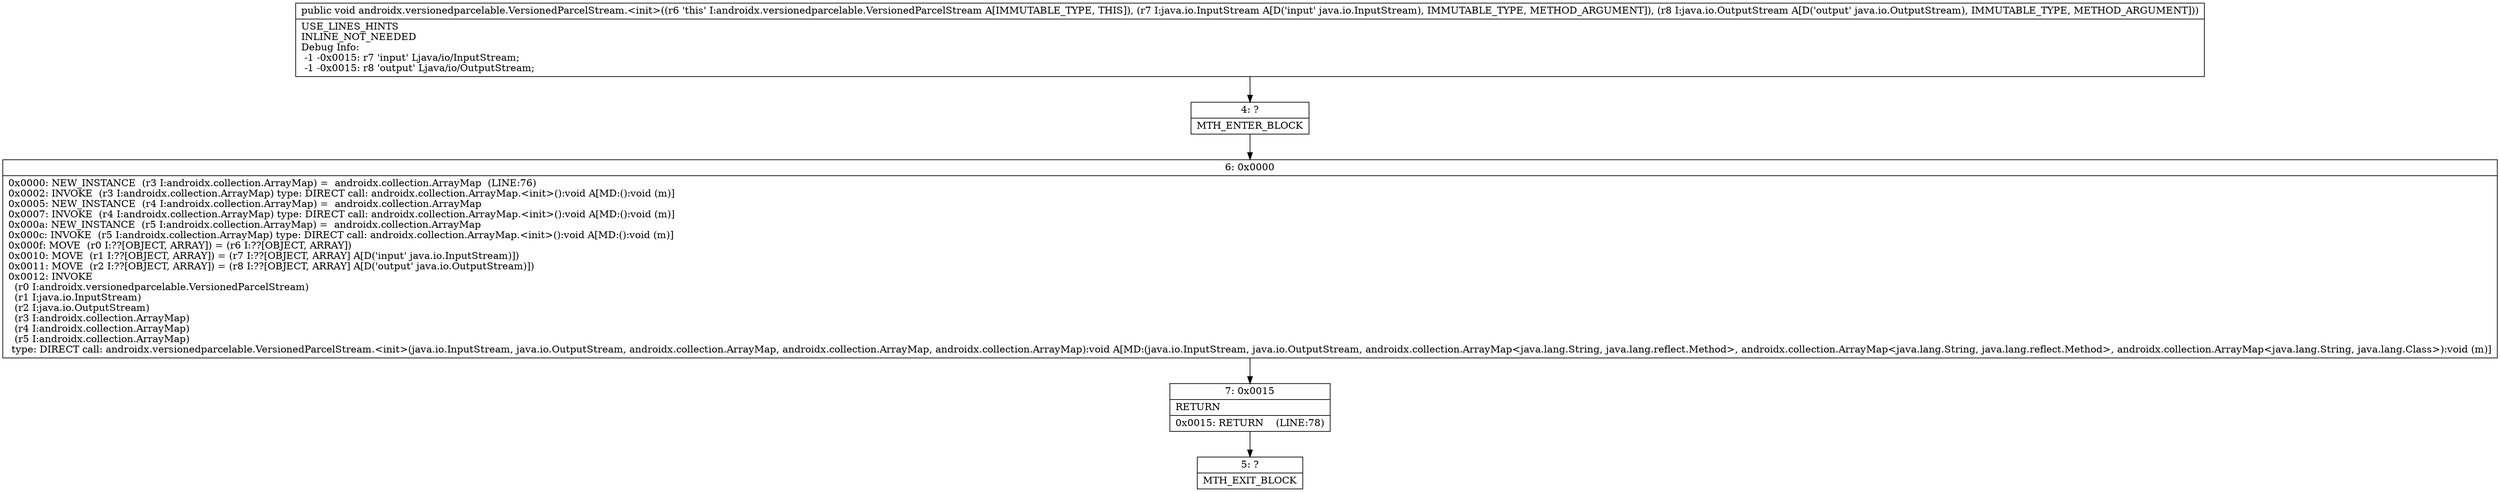 digraph "CFG forandroidx.versionedparcelable.VersionedParcelStream.\<init\>(Ljava\/io\/InputStream;Ljava\/io\/OutputStream;)V" {
Node_4 [shape=record,label="{4\:\ ?|MTH_ENTER_BLOCK\l}"];
Node_6 [shape=record,label="{6\:\ 0x0000|0x0000: NEW_INSTANCE  (r3 I:androidx.collection.ArrayMap) =  androidx.collection.ArrayMap  (LINE:76)\l0x0002: INVOKE  (r3 I:androidx.collection.ArrayMap) type: DIRECT call: androidx.collection.ArrayMap.\<init\>():void A[MD:():void (m)]\l0x0005: NEW_INSTANCE  (r4 I:androidx.collection.ArrayMap) =  androidx.collection.ArrayMap \l0x0007: INVOKE  (r4 I:androidx.collection.ArrayMap) type: DIRECT call: androidx.collection.ArrayMap.\<init\>():void A[MD:():void (m)]\l0x000a: NEW_INSTANCE  (r5 I:androidx.collection.ArrayMap) =  androidx.collection.ArrayMap \l0x000c: INVOKE  (r5 I:androidx.collection.ArrayMap) type: DIRECT call: androidx.collection.ArrayMap.\<init\>():void A[MD:():void (m)]\l0x000f: MOVE  (r0 I:??[OBJECT, ARRAY]) = (r6 I:??[OBJECT, ARRAY]) \l0x0010: MOVE  (r1 I:??[OBJECT, ARRAY]) = (r7 I:??[OBJECT, ARRAY] A[D('input' java.io.InputStream)]) \l0x0011: MOVE  (r2 I:??[OBJECT, ARRAY]) = (r8 I:??[OBJECT, ARRAY] A[D('output' java.io.OutputStream)]) \l0x0012: INVOKE  \l  (r0 I:androidx.versionedparcelable.VersionedParcelStream)\l  (r1 I:java.io.InputStream)\l  (r2 I:java.io.OutputStream)\l  (r3 I:androidx.collection.ArrayMap)\l  (r4 I:androidx.collection.ArrayMap)\l  (r5 I:androidx.collection.ArrayMap)\l type: DIRECT call: androidx.versionedparcelable.VersionedParcelStream.\<init\>(java.io.InputStream, java.io.OutputStream, androidx.collection.ArrayMap, androidx.collection.ArrayMap, androidx.collection.ArrayMap):void A[MD:(java.io.InputStream, java.io.OutputStream, androidx.collection.ArrayMap\<java.lang.String, java.lang.reflect.Method\>, androidx.collection.ArrayMap\<java.lang.String, java.lang.reflect.Method\>, androidx.collection.ArrayMap\<java.lang.String, java.lang.Class\>):void (m)]\l}"];
Node_7 [shape=record,label="{7\:\ 0x0015|RETURN\l|0x0015: RETURN    (LINE:78)\l}"];
Node_5 [shape=record,label="{5\:\ ?|MTH_EXIT_BLOCK\l}"];
MethodNode[shape=record,label="{public void androidx.versionedparcelable.VersionedParcelStream.\<init\>((r6 'this' I:androidx.versionedparcelable.VersionedParcelStream A[IMMUTABLE_TYPE, THIS]), (r7 I:java.io.InputStream A[D('input' java.io.InputStream), IMMUTABLE_TYPE, METHOD_ARGUMENT]), (r8 I:java.io.OutputStream A[D('output' java.io.OutputStream), IMMUTABLE_TYPE, METHOD_ARGUMENT]))  | USE_LINES_HINTS\lINLINE_NOT_NEEDED\lDebug Info:\l  \-1 \-0x0015: r7 'input' Ljava\/io\/InputStream;\l  \-1 \-0x0015: r8 'output' Ljava\/io\/OutputStream;\l}"];
MethodNode -> Node_4;Node_4 -> Node_6;
Node_6 -> Node_7;
Node_7 -> Node_5;
}

